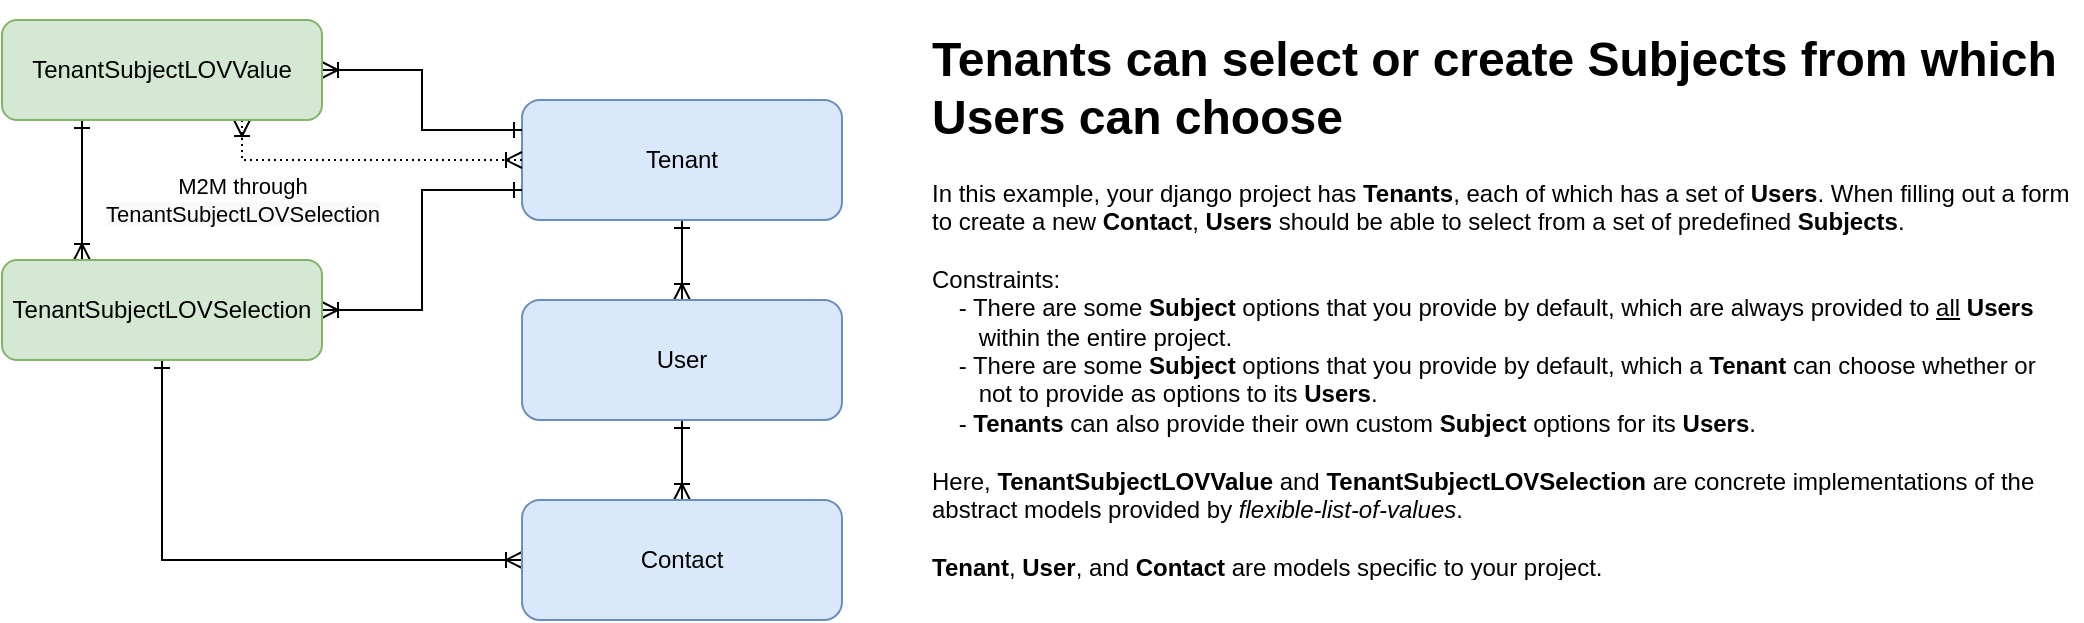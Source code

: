 <mxfile version="14.6.13" type="device" pages="2"><diagram id="eD4l0kqNfO_znzPx_rbp" name="Page-1"><mxGraphModel dx="1370" dy="816" grid="1" gridSize="10" guides="1" tooltips="1" connect="1" arrows="1" fold="1" page="1" pageScale="1" pageWidth="1100" pageHeight="850" math="0" shadow="0"><root><mxCell id="0"/><mxCell id="1" parent="0"/><mxCell id="zgQfN_sGLmVa69u4kSiQ-6" style="edgeStyle=orthogonalEdgeStyle;rounded=0;orthogonalLoop=1;jettySize=auto;html=1;exitX=0.5;exitY=1;exitDx=0;exitDy=0;endArrow=ERoneToMany;endFill=0;startArrow=ERone;startFill=0;" parent="1" source="zgQfN_sGLmVa69u4kSiQ-1" target="zgQfN_sGLmVa69u4kSiQ-4" edge="1"><mxGeometry relative="1" as="geometry"/></mxCell><mxCell id="zgQfN_sGLmVa69u4kSiQ-1" value="Tenant" style="rounded=1;whiteSpace=wrap;html=1;fillColor=#dae8fc;strokeColor=#6c8ebf;" parent="1" vertex="1"><mxGeometry x="300" y="80" width="160" height="60" as="geometry"/></mxCell><mxCell id="zgQfN_sGLmVa69u4kSiQ-7" style="edgeStyle=orthogonalEdgeStyle;rounded=0;orthogonalLoop=1;jettySize=auto;html=1;exitX=0;exitY=0.25;exitDx=0;exitDy=0;entryX=1;entryY=0.5;entryDx=0;entryDy=0;startArrow=ERone;startFill=0;endArrow=ERoneToMany;endFill=0;" parent="1" source="zgQfN_sGLmVa69u4kSiQ-1" target="zgQfN_sGLmVa69u4kSiQ-2" edge="1"><mxGeometry relative="1" as="geometry"/></mxCell><mxCell id="zgQfN_sGLmVa69u4kSiQ-9" style="edgeStyle=orthogonalEdgeStyle;rounded=0;orthogonalLoop=1;jettySize=auto;html=1;exitX=0.25;exitY=1;exitDx=0;exitDy=0;entryX=0.25;entryY=0;entryDx=0;entryDy=0;startArrow=ERone;startFill=0;endArrow=ERoneToMany;endFill=0;" parent="1" source="zgQfN_sGLmVa69u4kSiQ-2" target="zgQfN_sGLmVa69u4kSiQ-3" edge="1"><mxGeometry relative="1" as="geometry"/></mxCell><mxCell id="0_-cJsA50d5VPXF_gUKz-1" value="&lt;font style=&quot;font-size: 11px&quot;&gt;M2M through&lt;span style=&quot;background-color: rgb(255 , 255 , 255)&quot;&gt;&lt;br&gt;&lt;/span&gt;&lt;span style=&quot;background-color: rgb(248 , 249 , 250)&quot;&gt;TenantSubjectLOVSelection&lt;/span&gt;&lt;/font&gt;" style="edgeStyle=orthogonalEdgeStyle;rounded=0;orthogonalLoop=1;jettySize=auto;html=1;exitX=0.75;exitY=1;exitDx=0;exitDy=0;entryX=0;entryY=0.5;entryDx=0;entryDy=0;startArrow=ERoneToMany;startFill=0;endArrow=ERoneToMany;endFill=0;dashed=1;dashPattern=1 2;" edge="1" parent="1" source="zgQfN_sGLmVa69u4kSiQ-2" target="zgQfN_sGLmVa69u4kSiQ-1"><mxGeometry x="-0.75" y="-20" relative="1" as="geometry"><mxPoint as="offset"/></mxGeometry></mxCell><mxCell id="zgQfN_sGLmVa69u4kSiQ-2" value="TenantSubjectLOVValue" style="rounded=1;whiteSpace=wrap;html=1;fillColor=#d5e8d4;strokeColor=#82b366;" parent="1" vertex="1"><mxGeometry x="40" y="40" width="160" height="50" as="geometry"/></mxCell><mxCell id="zgQfN_sGLmVa69u4kSiQ-8" style="edgeStyle=orthogonalEdgeStyle;rounded=0;orthogonalLoop=1;jettySize=auto;html=1;exitX=0;exitY=0.75;exitDx=0;exitDy=0;entryX=1;entryY=0.5;entryDx=0;entryDy=0;startArrow=ERone;startFill=0;endArrow=ERoneToMany;endFill=0;" parent="1" source="zgQfN_sGLmVa69u4kSiQ-1" target="zgQfN_sGLmVa69u4kSiQ-3" edge="1"><mxGeometry relative="1" as="geometry"/></mxCell><mxCell id="zgQfN_sGLmVa69u4kSiQ-11" style="edgeStyle=orthogonalEdgeStyle;rounded=0;orthogonalLoop=1;jettySize=auto;html=1;exitX=0.5;exitY=1;exitDx=0;exitDy=0;entryX=0;entryY=0.5;entryDx=0;entryDy=0;startArrow=ERone;startFill=0;endArrow=ERoneToMany;endFill=0;" parent="1" source="zgQfN_sGLmVa69u4kSiQ-3" target="zgQfN_sGLmVa69u4kSiQ-5" edge="1"><mxGeometry relative="1" as="geometry"/></mxCell><mxCell id="zgQfN_sGLmVa69u4kSiQ-3" value="TenantSubjectLOVSelection" style="rounded=1;whiteSpace=wrap;html=1;fillColor=#d5e8d4;strokeColor=#82b366;" parent="1" vertex="1"><mxGeometry x="40" y="160" width="160" height="50" as="geometry"/></mxCell><mxCell id="zgQfN_sGLmVa69u4kSiQ-10" style="edgeStyle=orthogonalEdgeStyle;rounded=0;orthogonalLoop=1;jettySize=auto;html=1;exitX=0.5;exitY=1;exitDx=0;exitDy=0;entryX=0.5;entryY=0;entryDx=0;entryDy=0;startArrow=ERone;startFill=0;endArrow=ERoneToMany;endFill=0;" parent="1" source="zgQfN_sGLmVa69u4kSiQ-4" target="zgQfN_sGLmVa69u4kSiQ-5" edge="1"><mxGeometry relative="1" as="geometry"/></mxCell><mxCell id="zgQfN_sGLmVa69u4kSiQ-4" value="User" style="rounded=1;whiteSpace=wrap;html=1;fillColor=#dae8fc;strokeColor=#6c8ebf;" parent="1" vertex="1"><mxGeometry x="300" y="180" width="160" height="60" as="geometry"/></mxCell><mxCell id="zgQfN_sGLmVa69u4kSiQ-5" value="Contact" style="rounded=1;whiteSpace=wrap;html=1;fillColor=#dae8fc;strokeColor=#6c8ebf;" parent="1" vertex="1"><mxGeometry x="300" y="280" width="160" height="60" as="geometry"/></mxCell><mxCell id="zgQfN_sGLmVa69u4kSiQ-12" value="&lt;h1&gt;Tenants can select or create Subjects from which Users can choose&lt;/h1&gt;&lt;p&gt;&lt;/p&gt;&lt;span style=&quot;text-align: center&quot;&gt;&lt;div style=&quot;text-align: left&quot;&gt;In this example, your django project has &lt;b&gt;Tenants&lt;/b&gt;, each of which has a set of &lt;b&gt;Users&lt;/b&gt;. When filling out a form to create a new &lt;b&gt;Contact&lt;/b&gt;, &lt;b&gt;Users&lt;/b&gt; should be able to select from a set of predefined&amp;nbsp;&lt;b&gt;Subjects&lt;/b&gt;.&lt;/div&gt;&lt;div style=&quot;text-align: left&quot;&gt;&lt;span&gt;&lt;br&gt;&lt;/span&gt;&lt;/div&gt;&lt;div style=&quot;text-align: left&quot;&gt;&lt;span&gt;Constraints:&lt;/span&gt;&lt;/div&gt;&lt;div style=&quot;text-align: left&quot;&gt;&amp;nbsp; &amp;nbsp; - There are some &lt;b&gt;Subject&lt;/b&gt; options that you provide by default, which are always provided to &lt;u&gt;all&lt;/u&gt; &lt;b&gt;Users&lt;/b&gt;&amp;nbsp; &amp;nbsp; &amp;nbsp; &amp;nbsp; &amp;nbsp; &amp;nbsp; &amp;nbsp;&lt;span&gt;within the entire project.&lt;/span&gt;&lt;/div&gt;&lt;div style=&quot;text-align: left&quot;&gt;&amp;nbsp; &amp;nbsp; - There are some &lt;b&gt;Subject&lt;/b&gt; options that you provide by default, which a &lt;b&gt;Tenant&lt;/b&gt; can choose whether or&amp;nbsp; &amp;nbsp; &amp;nbsp; &amp;nbsp; &amp;nbsp; &amp;nbsp; &amp;nbsp;not to provide as options to its &lt;b&gt;Users&lt;/b&gt;.&lt;/div&gt;&lt;div style=&quot;text-align: left&quot;&gt;&amp;nbsp; &amp;nbsp; - &lt;b&gt;Tenants&lt;/b&gt; can also provide their own custom &lt;b&gt;Subject&lt;/b&gt; options for its &lt;b&gt;Users&lt;/b&gt;.&lt;/div&gt;&lt;div style=&quot;text-align: left&quot;&gt;&lt;span&gt;&lt;br&gt;&lt;/span&gt;&lt;/div&gt;&lt;div style=&quot;text-align: left&quot;&gt;&lt;span&gt;Here,&amp;nbsp;&lt;b&gt;TenantSubjectLOVValue&lt;/b&gt; and&amp;nbsp;&lt;/span&gt;&lt;span&gt;&lt;b&gt;TenantSubjectLOVSelection&lt;/b&gt; are concrete implementations of the abstract models provided by&amp;nbsp;&lt;/span&gt;&lt;i style=&quot;text-align: left&quot;&gt;flexible-list-of-values&lt;/i&gt;&lt;span style=&quot;text-align: left&quot;&gt;.&lt;/span&gt;&lt;/div&gt;&lt;div style=&quot;text-align: left&quot;&gt;&lt;span style=&quot;text-align: left&quot;&gt;&lt;br&gt;&lt;/span&gt;&lt;/div&gt;&lt;div style=&quot;text-align: left&quot;&gt;&lt;span style=&quot;text-align: left&quot;&gt;&lt;b&gt;Tenant&lt;/b&gt;, &lt;b&gt;User&lt;/b&gt;, and &lt;b&gt;Contact&lt;/b&gt; are models specific to your project.&lt;/span&gt;&lt;/div&gt;&lt;/span&gt;" style="text;html=1;strokeColor=none;fillColor=none;spacing=5;spacingTop=-20;whiteSpace=wrap;overflow=hidden;rounded=0;" parent="1" vertex="1"><mxGeometry x="500" y="40" width="580" height="280" as="geometry"/></mxCell></root></mxGraphModel></diagram><diagram name="Copy of Page-1" id="ANVZIhrZPV4mksoYmis0"><mxGraphModel dx="1370" dy="816" grid="1" gridSize="10" guides="1" tooltips="1" connect="1" arrows="1" fold="1" page="1" pageScale="1" pageWidth="1100" pageHeight="850" math="0" shadow="0"><root><mxCell id="b1QmtiuR5ZaTs50x2ncU-0"/><mxCell id="b1QmtiuR5ZaTs50x2ncU-1" parent="b1QmtiuR5ZaTs50x2ncU-0"/><mxCell id="b1QmtiuR5ZaTs50x2ncU-24" style="edgeStyle=orthogonalEdgeStyle;rounded=0;orthogonalLoop=1;jettySize=auto;html=1;exitX=0.5;exitY=1;exitDx=0;exitDy=0;endArrow=ERoneToMany;endFill=0;startArrow=ERone;startFill=0;" edge="1" parent="b1QmtiuR5ZaTs50x2ncU-1" source="b1QmtiuR5ZaTs50x2ncU-25" target="b1QmtiuR5ZaTs50x2ncU-27"><mxGeometry relative="1" as="geometry"/></mxCell><mxCell id="b1QmtiuR5ZaTs50x2ncU-25" value="Tenant&lt;br&gt;&lt;br&gt;entities_tenantsubjectlovvalueselections" style="rounded=1;whiteSpace=wrap;html=1;fillColor=#dae8fc;strokeColor=#6c8ebf;" vertex="1" parent="b1QmtiuR5ZaTs50x2ncU-1"><mxGeometry x="480" y="115" width="240" height="60" as="geometry"/></mxCell><mxCell id="b1QmtiuR5ZaTs50x2ncU-26" style="edgeStyle=orthogonalEdgeStyle;rounded=0;orthogonalLoop=1;jettySize=auto;html=1;exitX=0.5;exitY=1;exitDx=0;exitDy=0;entryX=0.5;entryY=0;entryDx=0;entryDy=0;startArrow=ERone;startFill=0;endArrow=ERoneToMany;endFill=0;" edge="1" parent="b1QmtiuR5ZaTs50x2ncU-1" source="b1QmtiuR5ZaTs50x2ncU-27" target="b1QmtiuR5ZaTs50x2ncU-28"><mxGeometry relative="1" as="geometry"/></mxCell><mxCell id="b1QmtiuR5ZaTs50x2ncU-27" value="User" style="rounded=1;whiteSpace=wrap;html=1;fillColor=#dae8fc;strokeColor=#6c8ebf;" vertex="1" parent="b1QmtiuR5ZaTs50x2ncU-1"><mxGeometry x="480" y="210" width="240" height="60" as="geometry"/></mxCell><mxCell id="b1QmtiuR5ZaTs50x2ncU-28" value="Contact" style="rounded=1;whiteSpace=wrap;html=1;fillColor=#dae8fc;strokeColor=#6c8ebf;" vertex="1" parent="b1QmtiuR5ZaTs50x2ncU-1"><mxGeometry x="480" y="310" width="240" height="60" as="geometry"/></mxCell><mxCell id="b1QmtiuR5ZaTs50x2ncU-30" value="TenantSubjectLOVSelection" style="shape=table;startSize=30;container=1;collapsible=1;childLayout=tableLayout;fixedRows=1;rowLines=0;fontStyle=1;align=center;resizeLast=1;" vertex="1" parent="b1QmtiuR5ZaTs50x2ncU-1"><mxGeometry x="80" y="280" width="240" height="130" as="geometry"/></mxCell><mxCell id="b1QmtiuR5ZaTs50x2ncU-31" value="" style="shape=partialRectangle;collapsible=0;dropTarget=0;pointerEvents=0;fillColor=none;top=0;left=0;bottom=1;right=0;points=[[0,0.5],[1,0.5]];portConstraint=eastwest;" vertex="1" parent="b1QmtiuR5ZaTs50x2ncU-30"><mxGeometry y="30" width="240" height="30" as="geometry"/></mxCell><mxCell id="b1QmtiuR5ZaTs50x2ncU-32" value="PK" style="shape=partialRectangle;connectable=0;fillColor=none;top=0;left=0;bottom=0;right=0;fontStyle=1;overflow=hidden;" vertex="1" parent="b1QmtiuR5ZaTs50x2ncU-31"><mxGeometry width="30" height="30" as="geometry"/></mxCell><mxCell id="b1QmtiuR5ZaTs50x2ncU-33" value="UniqueID" style="shape=partialRectangle;connectable=0;fillColor=none;top=0;left=0;bottom=0;right=0;align=left;spacingLeft=6;fontStyle=5;overflow=hidden;" vertex="1" parent="b1QmtiuR5ZaTs50x2ncU-31"><mxGeometry x="30" width="210" height="30" as="geometry"/></mxCell><mxCell id="b1QmtiuR5ZaTs50x2ncU-34" value="" style="shape=partialRectangle;collapsible=0;dropTarget=0;pointerEvents=0;fillColor=none;top=0;left=0;bottom=0;right=0;points=[[0,0.5],[1,0.5]];portConstraint=eastwest;" vertex="1" parent="b1QmtiuR5ZaTs50x2ncU-30"><mxGeometry y="60" width="240" height="30" as="geometry"/></mxCell><mxCell id="b1QmtiuR5ZaTs50x2ncU-35" value="" style="shape=partialRectangle;connectable=0;fillColor=none;top=0;left=0;bottom=0;right=0;editable=1;overflow=hidden;" vertex="1" parent="b1QmtiuR5ZaTs50x2ncU-34"><mxGeometry width="30" height="30" as="geometry"/></mxCell><mxCell id="b1QmtiuR5ZaTs50x2ncU-36" value="lov_entity" style="shape=partialRectangle;connectable=0;fillColor=none;top=0;left=0;bottom=0;right=0;align=left;spacingLeft=6;overflow=hidden;" vertex="1" parent="b1QmtiuR5ZaTs50x2ncU-34"><mxGeometry x="30" width="210" height="30" as="geometry"/></mxCell><mxCell id="b1QmtiuR5ZaTs50x2ncU-37" value="" style="shape=partialRectangle;collapsible=0;dropTarget=0;pointerEvents=0;fillColor=none;top=0;left=0;bottom=0;right=0;points=[[0,0.5],[1,0.5]];portConstraint=eastwest;" vertex="1" parent="b1QmtiuR5ZaTs50x2ncU-30"><mxGeometry y="90" width="240" height="30" as="geometry"/></mxCell><mxCell id="b1QmtiuR5ZaTs50x2ncU-38" value="" style="shape=partialRectangle;connectable=0;fillColor=none;top=0;left=0;bottom=0;right=0;editable=1;overflow=hidden;" vertex="1" parent="b1QmtiuR5ZaTs50x2ncU-37"><mxGeometry width="30" height="30" as="geometry"/></mxCell><mxCell id="b1QmtiuR5ZaTs50x2ncU-39" value="lov_value" style="shape=partialRectangle;connectable=0;fillColor=none;top=0;left=0;bottom=0;right=0;align=left;spacingLeft=6;overflow=hidden;" vertex="1" parent="b1QmtiuR5ZaTs50x2ncU-37"><mxGeometry x="30" width="210" height="30" as="geometry"/></mxCell><mxCell id="b1QmtiuR5ZaTs50x2ncU-43" value="TenantSubjectLOVValue" style="shape=table;startSize=30;container=1;collapsible=1;childLayout=tableLayout;fixedRows=1;rowLines=0;fontStyle=1;align=center;resizeLast=1;" vertex="1" parent="b1QmtiuR5ZaTs50x2ncU-1"><mxGeometry x="80" y="40" width="240" height="130" as="geometry"/></mxCell><mxCell id="b1QmtiuR5ZaTs50x2ncU-44" value="" style="shape=partialRectangle;collapsible=0;dropTarget=0;pointerEvents=0;fillColor=none;top=0;left=0;bottom=1;right=0;points=[[0,0.5],[1,0.5]];portConstraint=eastwest;" vertex="1" parent="b1QmtiuR5ZaTs50x2ncU-43"><mxGeometry y="30" width="240" height="30" as="geometry"/></mxCell><mxCell id="b1QmtiuR5ZaTs50x2ncU-45" value="PK" style="shape=partialRectangle;connectable=0;fillColor=none;top=0;left=0;bottom=0;right=0;fontStyle=1;overflow=hidden;" vertex="1" parent="b1QmtiuR5ZaTs50x2ncU-44"><mxGeometry width="30" height="30" as="geometry"/></mxCell><mxCell id="b1QmtiuR5ZaTs50x2ncU-46" value="UniqueID" style="shape=partialRectangle;connectable=0;fillColor=none;top=0;left=0;bottom=0;right=0;align=left;spacingLeft=6;fontStyle=5;overflow=hidden;" vertex="1" parent="b1QmtiuR5ZaTs50x2ncU-44"><mxGeometry x="30" width="210" height="30" as="geometry"/></mxCell><mxCell id="b1QmtiuR5ZaTs50x2ncU-47" value="" style="shape=partialRectangle;collapsible=0;dropTarget=0;pointerEvents=0;fillColor=none;top=0;left=0;bottom=0;right=0;points=[[0,0.5],[1,0.5]];portConstraint=eastwest;" vertex="1" parent="b1QmtiuR5ZaTs50x2ncU-43"><mxGeometry y="60" width="240" height="30" as="geometry"/></mxCell><mxCell id="b1QmtiuR5ZaTs50x2ncU-48" value="" style="shape=partialRectangle;connectable=0;fillColor=none;top=0;left=0;bottom=0;right=0;editable=1;overflow=hidden;" vertex="1" parent="b1QmtiuR5ZaTs50x2ncU-47"><mxGeometry width="30" height="30" as="geometry"/></mxCell><mxCell id="b1QmtiuR5ZaTs50x2ncU-49" value="lov_entity" style="shape=partialRectangle;connectable=0;fillColor=none;top=0;left=0;bottom=0;right=0;align=left;spacingLeft=6;overflow=hidden;" vertex="1" parent="b1QmtiuR5ZaTs50x2ncU-47"><mxGeometry x="30" width="210" height="30" as="geometry"/></mxCell><mxCell id="b1QmtiuR5ZaTs50x2ncU-50" value="" style="shape=partialRectangle;collapsible=0;dropTarget=0;pointerEvents=0;fillColor=none;top=0;left=0;bottom=0;right=0;points=[[0,0.5],[1,0.5]];portConstraint=eastwest;" vertex="1" parent="b1QmtiuR5ZaTs50x2ncU-43"><mxGeometry y="90" width="240" height="30" as="geometry"/></mxCell><mxCell id="b1QmtiuR5ZaTs50x2ncU-51" value="" style="shape=partialRectangle;connectable=0;fillColor=none;top=0;left=0;bottom=0;right=0;editable=1;overflow=hidden;" vertex="1" parent="b1QmtiuR5ZaTs50x2ncU-50"><mxGeometry width="30" height="30" as="geometry"/></mxCell><mxCell id="b1QmtiuR5ZaTs50x2ncU-52" value="lov_associated_entities" style="shape=partialRectangle;connectable=0;fillColor=none;top=0;left=0;bottom=0;right=0;align=left;spacingLeft=6;overflow=hidden;" vertex="1" parent="b1QmtiuR5ZaTs50x2ncU-50"><mxGeometry x="30" width="210" height="30" as="geometry"/></mxCell><mxCell id="b1QmtiuR5ZaTs50x2ncU-56" style="edgeStyle=orthogonalEdgeStyle;rounded=0;orthogonalLoop=1;jettySize=auto;html=1;startArrow=ERone;startFill=0;endArrow=ERoneToMany;endFill=0;entryX=0;entryY=0.5;entryDx=0;entryDy=0;" edge="1" parent="b1QmtiuR5ZaTs50x2ncU-1" source="b1QmtiuR5ZaTs50x2ncU-44" target="b1QmtiuR5ZaTs50x2ncU-37"><mxGeometry relative="1" as="geometry"><mxPoint x="70" y="385" as="targetPoint"/></mxGeometry></mxCell><mxCell id="b1QmtiuR5ZaTs50x2ncU-57" style="edgeStyle=orthogonalEdgeStyle;rounded=0;orthogonalLoop=1;jettySize=auto;html=1;exitX=0;exitY=0.75;exitDx=0;exitDy=0;entryX=1;entryY=0.5;entryDx=0;entryDy=0;startArrow=ERone;startFill=0;endArrow=ERoneToMany;endFill=0;" edge="1" parent="b1QmtiuR5ZaTs50x2ncU-1" source="b1QmtiuR5ZaTs50x2ncU-25" target="b1QmtiuR5ZaTs50x2ncU-34"><mxGeometry relative="1" as="geometry"/></mxCell><mxCell id="b1QmtiuR5ZaTs50x2ncU-58" style="edgeStyle=orthogonalEdgeStyle;rounded=0;orthogonalLoop=1;jettySize=auto;html=1;exitX=0;exitY=0.25;exitDx=0;exitDy=0;entryX=1;entryY=0.5;entryDx=0;entryDy=0;startArrow=ERone;startFill=0;endArrow=ERoneToMany;endFill=0;" edge="1" parent="b1QmtiuR5ZaTs50x2ncU-1" source="b1QmtiuR5ZaTs50x2ncU-25" target="b1QmtiuR5ZaTs50x2ncU-47"><mxGeometry relative="1" as="geometry"/></mxCell><mxCell id="b1QmtiuR5ZaTs50x2ncU-59" style="edgeStyle=orthogonalEdgeStyle;rounded=0;orthogonalLoop=1;jettySize=auto;html=1;exitX=1;exitY=0.5;exitDx=0;exitDy=0;entryX=0;entryY=0.5;entryDx=0;entryDy=0;startArrow=ERoneToMany;startFill=0;endArrow=ERoneToMany;endFill=0;" edge="1" parent="b1QmtiuR5ZaTs50x2ncU-1" source="b1QmtiuR5ZaTs50x2ncU-50" target="b1QmtiuR5ZaTs50x2ncU-25"><mxGeometry relative="1" as="geometry"/></mxCell></root></mxGraphModel></diagram></mxfile>